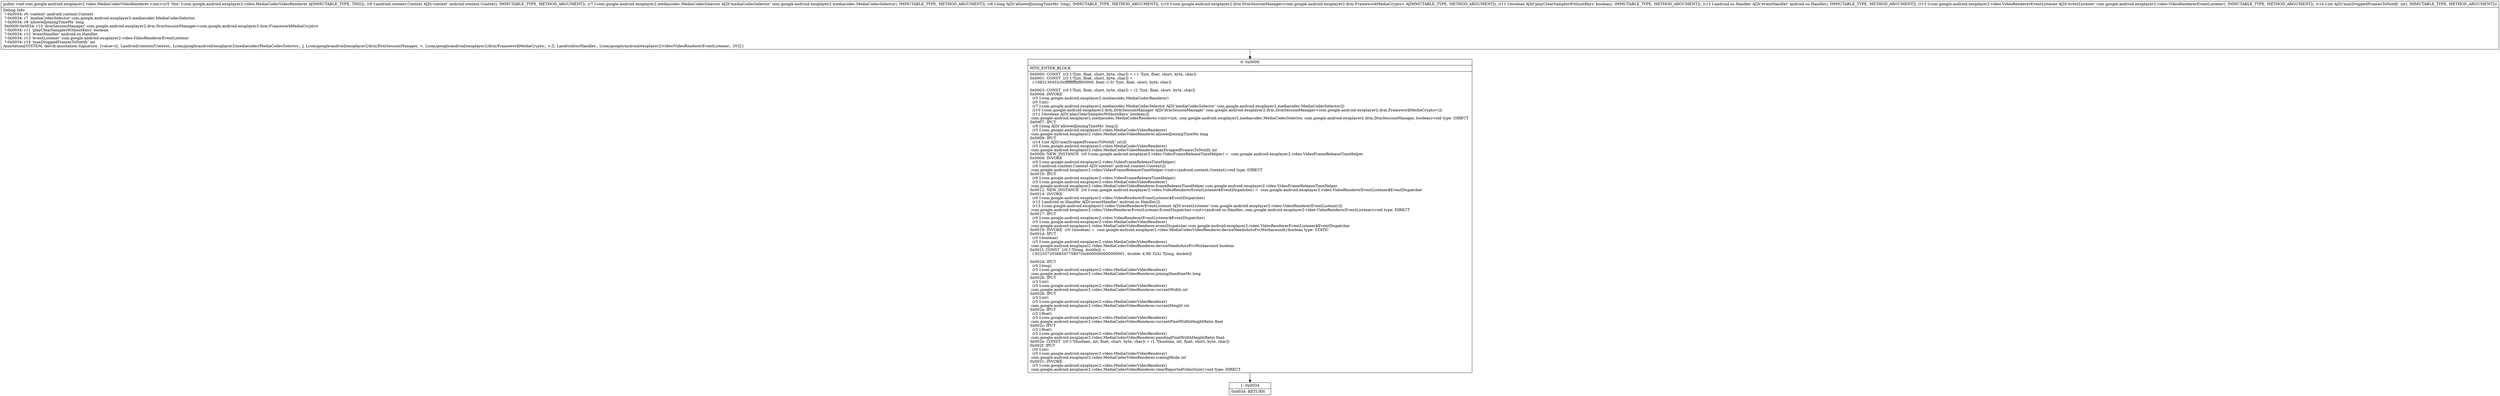 digraph "CFG forcom.google.android.exoplayer2.video.MediaCodecVideoRenderer.\<init\>(Landroid\/content\/Context;Lcom\/google\/android\/exoplayer2\/mediacodec\/MediaCodecSelector;JLcom\/google\/android\/exoplayer2\/drm\/DrmSessionManager;ZLandroid\/os\/Handler;Lcom\/google\/android\/exoplayer2\/video\/VideoRendererEventListener;I)V" {
Node_0 [shape=record,label="{0\:\ 0x0000|MTH_ENTER_BLOCK\l|0x0000: CONST  (r3 I:?[int, float, short, byte, char]) = (\-1 ?[int, float, short, byte, char]) \l0x0001: CONST  (r2 I:?[int, float, short, byte, char]) = \l  (\-1082130432(0xffffffffbf800000, float:\-1.0) ?[int, float, short, byte, char])\l \l0x0003: CONST  (r0 I:?[int, float, short, byte, char]) = (2 ?[int, float, short, byte, char]) \l0x0004: INVOKE  \l  (r5 I:com.google.android.exoplayer2.mediacodec.MediaCodecRenderer)\l  (r0 I:int)\l  (r7 I:com.google.android.exoplayer2.mediacodec.MediaCodecSelector A[D('mediaCodecSelector' com.google.android.exoplayer2.mediacodec.MediaCodecSelector)])\l  (r10 I:com.google.android.exoplayer2.drm.DrmSessionManager A[D('drmSessionManager' com.google.android.exoplayer2.drm.DrmSessionManager\<com.google.android.exoplayer2.drm.FrameworkMediaCrypto\>)])\l  (r11 I:boolean A[D('playClearSamplesWithoutKeys' boolean)])\l com.google.android.exoplayer2.mediacodec.MediaCodecRenderer.\<init\>(int, com.google.android.exoplayer2.mediacodec.MediaCodecSelector, com.google.android.exoplayer2.drm.DrmSessionManager, boolean):void type: DIRECT \l0x0007: IPUT  \l  (r8 I:long A[D('allowedJoiningTimeMs' long)])\l  (r5 I:com.google.android.exoplayer2.video.MediaCodecVideoRenderer)\l com.google.android.exoplayer2.video.MediaCodecVideoRenderer.allowedJoiningTimeMs long \l0x0009: IPUT  \l  (r14 I:int A[D('maxDroppedFramesToNotify' int)])\l  (r5 I:com.google.android.exoplayer2.video.MediaCodecVideoRenderer)\l com.google.android.exoplayer2.video.MediaCodecVideoRenderer.maxDroppedFramesToNotify int \l0x000b: NEW_INSTANCE  (r0 I:com.google.android.exoplayer2.video.VideoFrameReleaseTimeHelper) =  com.google.android.exoplayer2.video.VideoFrameReleaseTimeHelper \l0x000d: INVOKE  \l  (r0 I:com.google.android.exoplayer2.video.VideoFrameReleaseTimeHelper)\l  (r6 I:android.content.Context A[D('context' android.content.Context)])\l com.google.android.exoplayer2.video.VideoFrameReleaseTimeHelper.\<init\>(android.content.Context):void type: DIRECT \l0x0010: IPUT  \l  (r0 I:com.google.android.exoplayer2.video.VideoFrameReleaseTimeHelper)\l  (r5 I:com.google.android.exoplayer2.video.MediaCodecVideoRenderer)\l com.google.android.exoplayer2.video.MediaCodecVideoRenderer.frameReleaseTimeHelper com.google.android.exoplayer2.video.VideoFrameReleaseTimeHelper \l0x0012: NEW_INSTANCE  (r0 I:com.google.android.exoplayer2.video.VideoRendererEventListener$EventDispatcher) =  com.google.android.exoplayer2.video.VideoRendererEventListener$EventDispatcher \l0x0014: INVOKE  \l  (r0 I:com.google.android.exoplayer2.video.VideoRendererEventListener$EventDispatcher)\l  (r12 I:android.os.Handler A[D('eventHandler' android.os.Handler)])\l  (r13 I:com.google.android.exoplayer2.video.VideoRendererEventListener A[D('eventListener' com.google.android.exoplayer2.video.VideoRendererEventListener)])\l com.google.android.exoplayer2.video.VideoRendererEventListener.EventDispatcher.\<init\>(android.os.Handler, com.google.android.exoplayer2.video.VideoRendererEventListener):void type: DIRECT \l0x0017: IPUT  \l  (r0 I:com.google.android.exoplayer2.video.VideoRendererEventListener$EventDispatcher)\l  (r5 I:com.google.android.exoplayer2.video.MediaCodecVideoRenderer)\l com.google.android.exoplayer2.video.MediaCodecVideoRenderer.eventDispatcher com.google.android.exoplayer2.video.VideoRendererEventListener$EventDispatcher \l0x0019: INVOKE  (r0 I:boolean) =  com.google.android.exoplayer2.video.MediaCodecVideoRenderer.deviceNeedsAutoFrcWorkaround():boolean type: STATIC \l0x001d: IPUT  \l  (r0 I:boolean)\l  (r5 I:com.google.android.exoplayer2.video.MediaCodecVideoRenderer)\l com.google.android.exoplayer2.video.MediaCodecVideoRenderer.deviceNeedsAutoFrcWorkaround boolean \l0x001f: CONST  (r0 I:?[long, double]) = \l  (\-9223372036854775807(0x8000000000000001, double:\-4.9E\-324) ?[long, double])\l \l0x0024: IPUT  \l  (r0 I:long)\l  (r5 I:com.google.android.exoplayer2.video.MediaCodecVideoRenderer)\l com.google.android.exoplayer2.video.MediaCodecVideoRenderer.joiningDeadlineMs long \l0x0026: IPUT  \l  (r3 I:int)\l  (r5 I:com.google.android.exoplayer2.video.MediaCodecVideoRenderer)\l com.google.android.exoplayer2.video.MediaCodecVideoRenderer.currentWidth int \l0x0028: IPUT  \l  (r3 I:int)\l  (r5 I:com.google.android.exoplayer2.video.MediaCodecVideoRenderer)\l com.google.android.exoplayer2.video.MediaCodecVideoRenderer.currentHeight int \l0x002a: IPUT  \l  (r2 I:float)\l  (r5 I:com.google.android.exoplayer2.video.MediaCodecVideoRenderer)\l com.google.android.exoplayer2.video.MediaCodecVideoRenderer.currentPixelWidthHeightRatio float \l0x002c: IPUT  \l  (r2 I:float)\l  (r5 I:com.google.android.exoplayer2.video.MediaCodecVideoRenderer)\l com.google.android.exoplayer2.video.MediaCodecVideoRenderer.pendingPixelWidthHeightRatio float \l0x002e: CONST  (r0 I:?[boolean, int, float, short, byte, char]) = (1 ?[boolean, int, float, short, byte, char]) \l0x002f: IPUT  \l  (r0 I:int)\l  (r5 I:com.google.android.exoplayer2.video.MediaCodecVideoRenderer)\l com.google.android.exoplayer2.video.MediaCodecVideoRenderer.scalingMode int \l0x0031: INVOKE  \l  (r5 I:com.google.android.exoplayer2.video.MediaCodecVideoRenderer)\l com.google.android.exoplayer2.video.MediaCodecVideoRenderer.clearReportedVideoSize():void type: DIRECT \l}"];
Node_1 [shape=record,label="{1\:\ 0x0034|0x0034: RETURN   \l}"];
MethodNode[shape=record,label="{public void com.google.android.exoplayer2.video.MediaCodecVideoRenderer.\<init\>((r5 'this' I:com.google.android.exoplayer2.video.MediaCodecVideoRenderer A[IMMUTABLE_TYPE, THIS]), (r6 I:android.content.Context A[D('context' android.content.Context), IMMUTABLE_TYPE, METHOD_ARGUMENT]), (r7 I:com.google.android.exoplayer2.mediacodec.MediaCodecSelector A[D('mediaCodecSelector' com.google.android.exoplayer2.mediacodec.MediaCodecSelector), IMMUTABLE_TYPE, METHOD_ARGUMENT]), (r8 I:long A[D('allowedJoiningTimeMs' long), IMMUTABLE_TYPE, METHOD_ARGUMENT]), (r10 I:com.google.android.exoplayer2.drm.DrmSessionManager\<com.google.android.exoplayer2.drm.FrameworkMediaCrypto\> A[IMMUTABLE_TYPE, METHOD_ARGUMENT]), (r11 I:boolean A[D('playClearSamplesWithoutKeys' boolean), IMMUTABLE_TYPE, METHOD_ARGUMENT]), (r12 I:android.os.Handler A[D('eventHandler' android.os.Handler), IMMUTABLE_TYPE, METHOD_ARGUMENT]), (r13 I:com.google.android.exoplayer2.video.VideoRendererEventListener A[D('eventListener' com.google.android.exoplayer2.video.VideoRendererEventListener), IMMUTABLE_TYPE, METHOD_ARGUMENT]), (r14 I:int A[D('maxDroppedFramesToNotify' int), IMMUTABLE_TYPE, METHOD_ARGUMENT]))  | Debug Info:\l  ?\-0x0034: r6 'context' android.content.Context\l  ?\-0x0034: r7 'mediaCodecSelector' com.google.android.exoplayer2.mediacodec.MediaCodecSelector\l  ?\-0x0034: r8 'allowedJoiningTimeMs' long\l  0x0000\-0x0034: r10 'drmSessionManager' com.google.android.exoplayer2.drm.DrmSessionManager\<com.google.android.exoplayer2.drm.FrameworkMediaCrypto\>\l  ?\-0x0034: r11 'playClearSamplesWithoutKeys' boolean\l  ?\-0x0034: r12 'eventHandler' android.os.Handler\l  ?\-0x0034: r13 'eventListener' com.google.android.exoplayer2.video.VideoRendererEventListener\l  ?\-0x0034: r14 'maxDroppedFramesToNotify' int\lAnnotation[SYSTEM, dalvik.annotation.Signature, \{value=[(, Landroid\/content\/Context;, Lcom\/google\/android\/exoplayer2\/mediacodec\/MediaCodecSelector;, J, Lcom\/google\/android\/exoplayer2\/drm\/DrmSessionManager, \<, Lcom\/google\/android\/exoplayer2\/drm\/FrameworkMediaCrypto;, \>;Z, Landroid\/os\/Handler;, Lcom\/google\/android\/exoplayer2\/video\/VideoRendererEventListener;, I)V]\}]\l}"];
MethodNode -> Node_0;
Node_0 -> Node_1;
}

